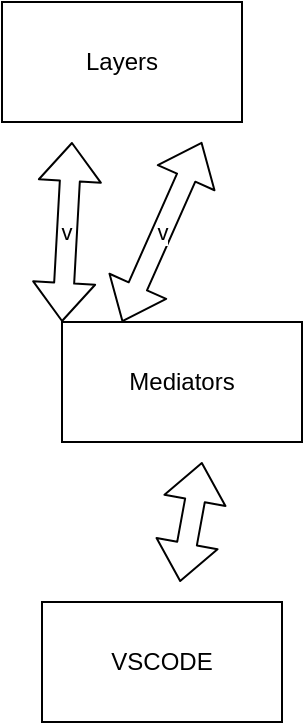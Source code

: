 <mxfile>
    <diagram id="belRglDL7W3Tfoo68S3w" name="Page-1">
        <mxGraphModel dx="1210" dy="631" grid="1" gridSize="10" guides="1" tooltips="1" connect="1" arrows="1" fold="1" page="1" pageScale="1" pageWidth="850" pageHeight="1100" math="0" shadow="0">
            <root>
                <mxCell id="0"/>
                <mxCell id="1" parent="0"/>
                <mxCell id="14" value="Layers" style="rounded=0;whiteSpace=wrap;html=1;" parent="1" vertex="1">
                    <mxGeometry x="330" y="200" width="120" height="60" as="geometry"/>
                </mxCell>
                <mxCell id="15" value="Mediators" style="rounded=0;whiteSpace=wrap;html=1;" parent="1" vertex="1">
                    <mxGeometry x="360" y="360" width="120" height="60" as="geometry"/>
                </mxCell>
                <mxCell id="16" value="VSCODE" style="rounded=0;whiteSpace=wrap;html=1;" parent="1" vertex="1">
                    <mxGeometry x="350" y="500" width="120" height="60" as="geometry"/>
                </mxCell>
                <mxCell id="18" value="v" style="shape=flexArrow;endArrow=classic;startArrow=classic;html=1;exitX=0.25;exitY=0;exitDx=0;exitDy=0;" parent="1" source="15" edge="1">
                    <mxGeometry width="100" height="100" relative="1" as="geometry">
                        <mxPoint x="485" y="350" as="sourcePoint"/>
                        <mxPoint x="430" y="270" as="targetPoint"/>
                    </mxGeometry>
                </mxCell>
                <mxCell id="19" value="v" style="shape=flexArrow;endArrow=classic;startArrow=classic;html=1;exitX=0;exitY=0;exitDx=0;exitDy=0;" parent="1" source="15" edge="1">
                    <mxGeometry width="100" height="100" relative="1" as="geometry">
                        <mxPoint x="420" y="360" as="sourcePoint"/>
                        <mxPoint x="365" y="270" as="targetPoint"/>
                    </mxGeometry>
                </mxCell>
                <mxCell id="20" value="" style="shape=flexArrow;endArrow=classic;startArrow=classic;html=1;" parent="1" edge="1">
                    <mxGeometry width="100" height="100" relative="1" as="geometry">
                        <mxPoint x="419" y="490" as="sourcePoint"/>
                        <mxPoint x="430" y="430" as="targetPoint"/>
                    </mxGeometry>
                </mxCell>
            </root>
        </mxGraphModel>
    </diagram>
</mxfile>